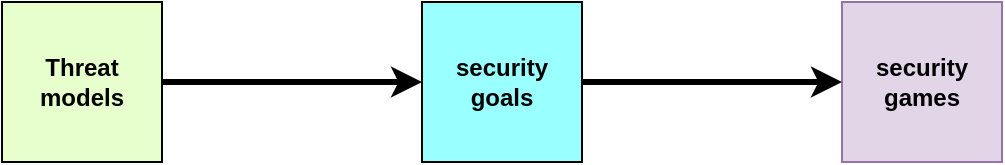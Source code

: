<mxfile version="21.1.4" type="github">
  <diagram name="Page-1" id="e6-palL22gEVwpT9Rw4-">
    <mxGraphModel dx="794" dy="547" grid="1" gridSize="10" guides="1" tooltips="1" connect="1" arrows="1" fold="1" page="1" pageScale="1" pageWidth="827" pageHeight="1169" math="0" shadow="0">
      <root>
        <mxCell id="0" />
        <mxCell id="1" parent="0" />
        <mxCell id="x3_pzE6pRAHvsMxL7w2M-4" style="edgeStyle=orthogonalEdgeStyle;rounded=0;orthogonalLoop=1;jettySize=auto;html=1;exitX=1;exitY=0.5;exitDx=0;exitDy=0;entryX=0;entryY=0.5;entryDx=0;entryDy=0;strokeWidth=3;" edge="1" parent="1" source="x3_pzE6pRAHvsMxL7w2M-1" target="x3_pzE6pRAHvsMxL7w2M-3">
          <mxGeometry relative="1" as="geometry" />
        </mxCell>
        <mxCell id="x3_pzE6pRAHvsMxL7w2M-1" value="Threat models&lt;br&gt;" style="whiteSpace=wrap;html=1;aspect=fixed;fillColor=#E6FFCC;fontStyle=1" vertex="1" parent="1">
          <mxGeometry x="140" y="250" width="80" height="80" as="geometry" />
        </mxCell>
        <mxCell id="x3_pzE6pRAHvsMxL7w2M-2" value="security games" style="whiteSpace=wrap;html=1;aspect=fixed;fillColor=#e1d5e7;strokeColor=#9673a6;fontStyle=1" vertex="1" parent="1">
          <mxGeometry x="560" y="250" width="80" height="80" as="geometry" />
        </mxCell>
        <mxCell id="x3_pzE6pRAHvsMxL7w2M-5" style="edgeStyle=orthogonalEdgeStyle;rounded=0;orthogonalLoop=1;jettySize=auto;html=1;exitX=1;exitY=0.5;exitDx=0;exitDy=0;strokeWidth=3;" edge="1" parent="1" source="x3_pzE6pRAHvsMxL7w2M-3" target="x3_pzE6pRAHvsMxL7w2M-2">
          <mxGeometry relative="1" as="geometry" />
        </mxCell>
        <mxCell id="x3_pzE6pRAHvsMxL7w2M-3" value="security goals" style="whiteSpace=wrap;html=1;aspect=fixed;fillColor=#99FFFF;fontStyle=1" vertex="1" parent="1">
          <mxGeometry x="350" y="250" width="80" height="80" as="geometry" />
        </mxCell>
      </root>
    </mxGraphModel>
  </diagram>
</mxfile>
